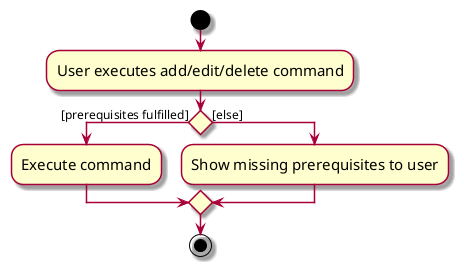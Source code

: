 @startuml
skin rose
skinparam ActivityFontSize 15
skinparam ArrowFontSize 12
start
:User executes add/edit/delete command;

'Since the beta syntax does not support placing the condition outside the
'diamond we place it as the true branch instead.

if () then ([prerequisites fulfilled])
    :Execute command;
else ([else])
    :Show missing prerequisites to user;
endif
stop
@enduml
